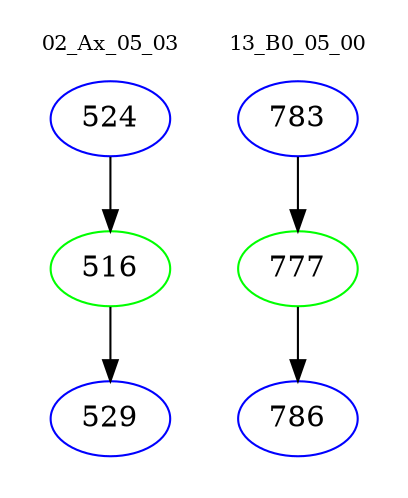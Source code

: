 digraph{
subgraph cluster_0 {
color = white
label = "02_Ax_05_03";
fontsize=10;
T0_524 [label="524", color="blue"]
T0_524 -> T0_516 [color="black"]
T0_516 [label="516", color="green"]
T0_516 -> T0_529 [color="black"]
T0_529 [label="529", color="blue"]
}
subgraph cluster_1 {
color = white
label = "13_B0_05_00";
fontsize=10;
T1_783 [label="783", color="blue"]
T1_783 -> T1_777 [color="black"]
T1_777 [label="777", color="green"]
T1_777 -> T1_786 [color="black"]
T1_786 [label="786", color="blue"]
}
}
